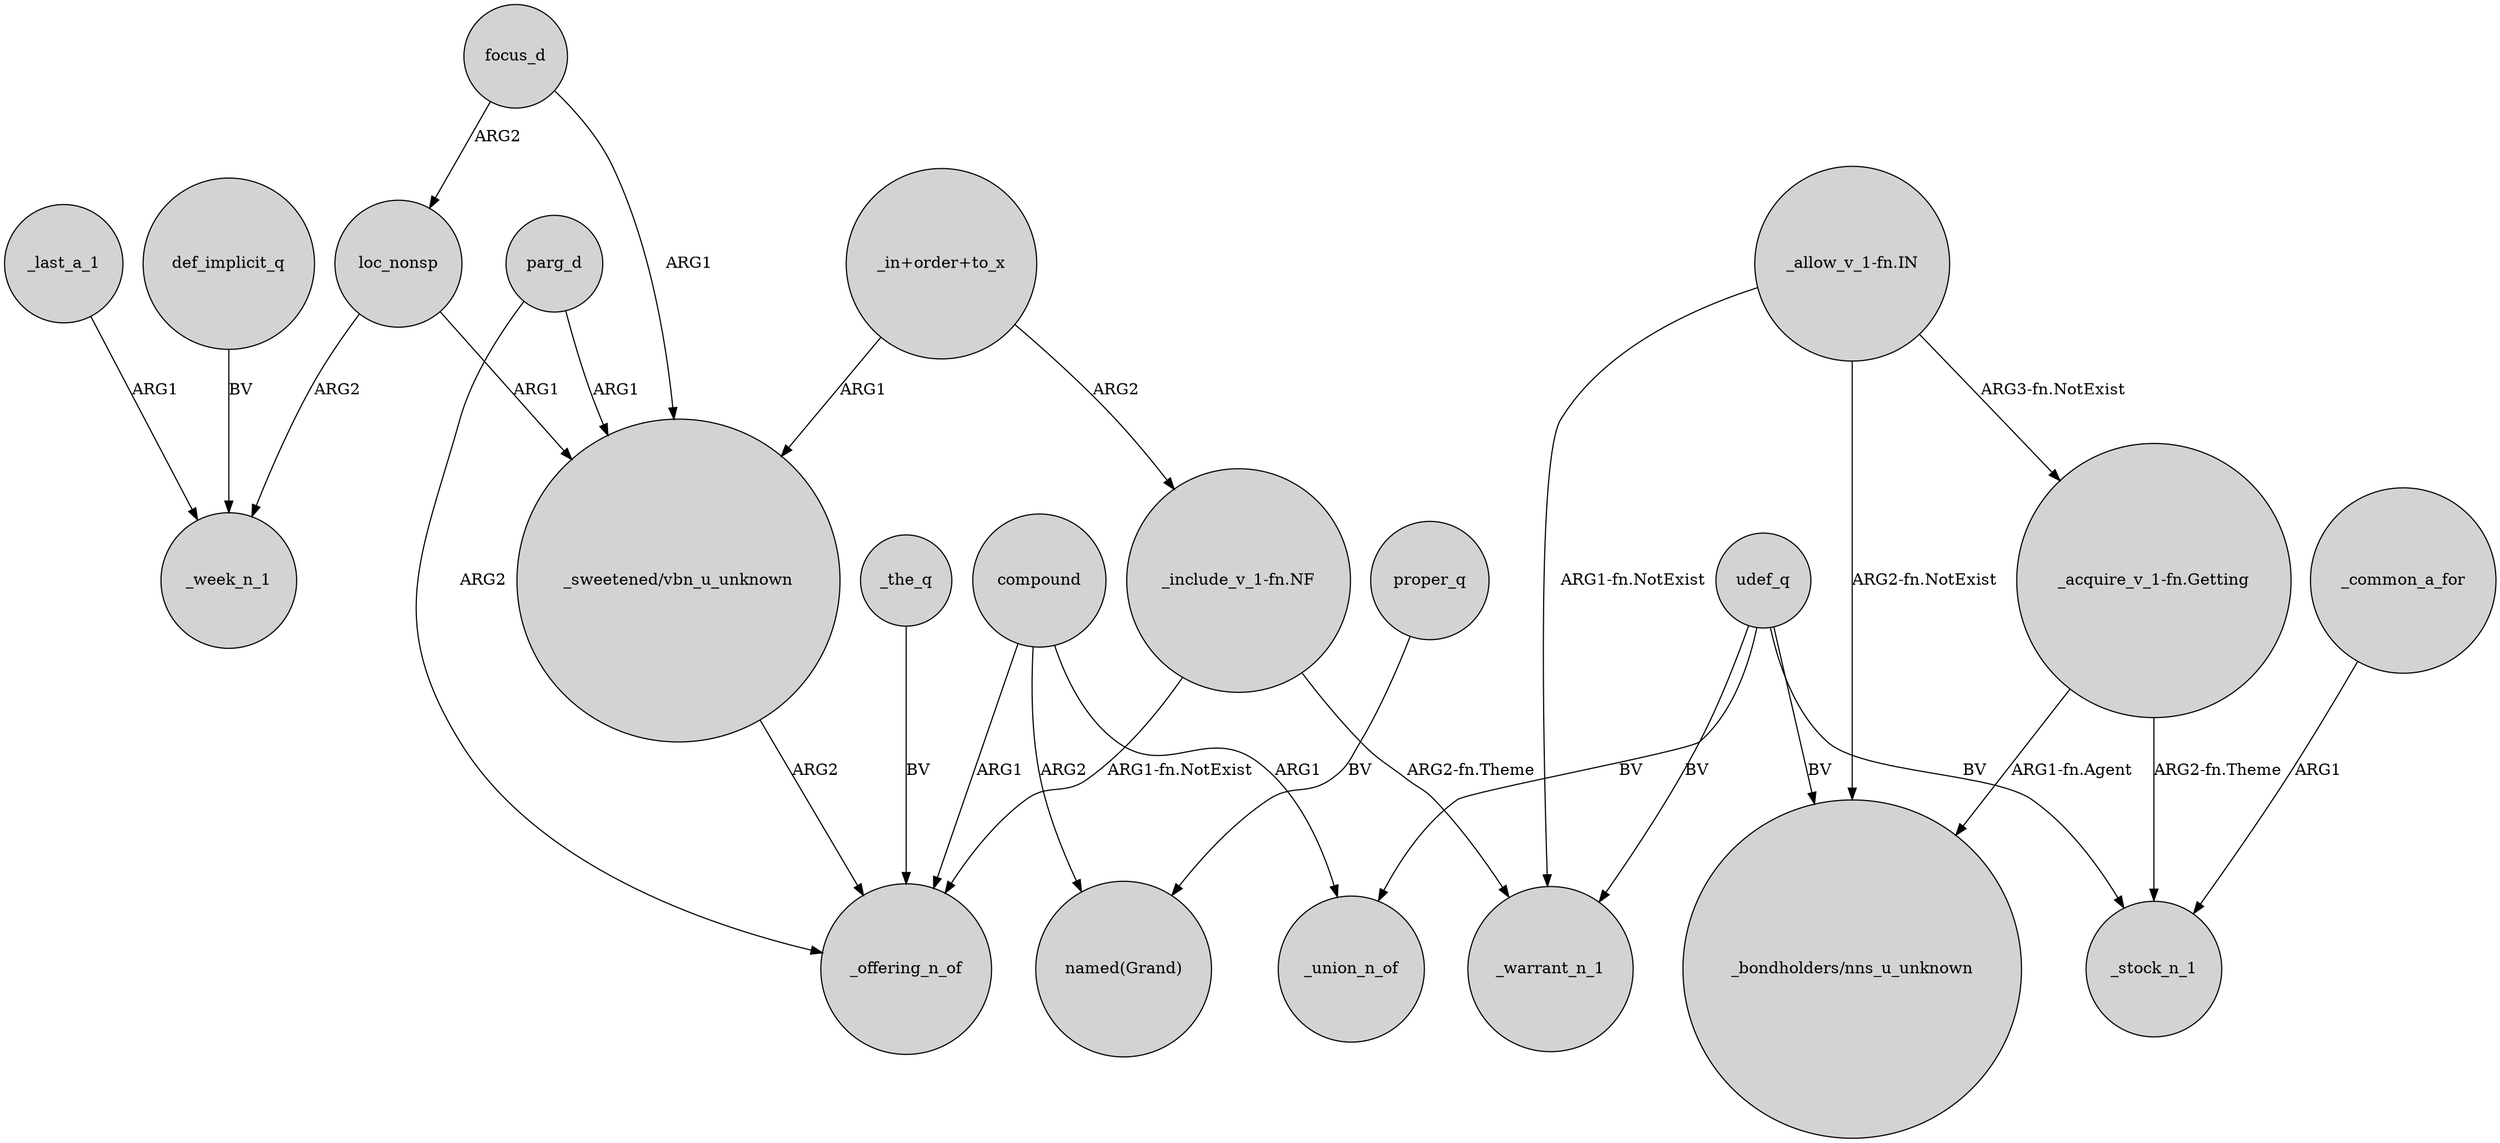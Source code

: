 digraph {
	node [shape=circle style=filled]
	focus_d -> loc_nonsp [label=ARG2]
	def_implicit_q -> _week_n_1 [label=BV]
	proper_q -> "named(Grand)" [label=BV]
	"_allow_v_1-fn.IN" -> _warrant_n_1 [label="ARG1-fn.NotExist"]
	"_allow_v_1-fn.IN" -> "_bondholders/nns_u_unknown" [label="ARG2-fn.NotExist"]
	udef_q -> _union_n_of [label=BV]
	udef_q -> _warrant_n_1 [label=BV]
	parg_d -> "_sweetened/vbn_u_unknown" [label=ARG1]
	compound -> "named(Grand)" [label=ARG2]
	"_include_v_1-fn.NF" -> _offering_n_of [label="ARG1-fn.NotExist"]
	parg_d -> _offering_n_of [label=ARG2]
	loc_nonsp -> _week_n_1 [label=ARG2]
	udef_q -> "_bondholders/nns_u_unknown" [label=BV]
	udef_q -> _stock_n_1 [label=BV]
	focus_d -> "_sweetened/vbn_u_unknown" [label=ARG1]
	"_allow_v_1-fn.IN" -> "_acquire_v_1-fn.Getting" [label="ARG3-fn.NotExist"]
	_last_a_1 -> _week_n_1 [label=ARG1]
	loc_nonsp -> "_sweetened/vbn_u_unknown" [label=ARG1]
	"_in+order+to_x" -> "_include_v_1-fn.NF" [label=ARG2]
	"_include_v_1-fn.NF" -> _warrant_n_1 [label="ARG2-fn.Theme"]
	"_acquire_v_1-fn.Getting" -> _stock_n_1 [label="ARG2-fn.Theme"]
	_common_a_for -> _stock_n_1 [label=ARG1]
	"_sweetened/vbn_u_unknown" -> _offering_n_of [label=ARG2]
	compound -> _union_n_of [label=ARG1]
	"_acquire_v_1-fn.Getting" -> "_bondholders/nns_u_unknown" [label="ARG1-fn.Agent"]
	compound -> _offering_n_of [label=ARG1]
	"_in+order+to_x" -> "_sweetened/vbn_u_unknown" [label=ARG1]
	_the_q -> _offering_n_of [label=BV]
}
